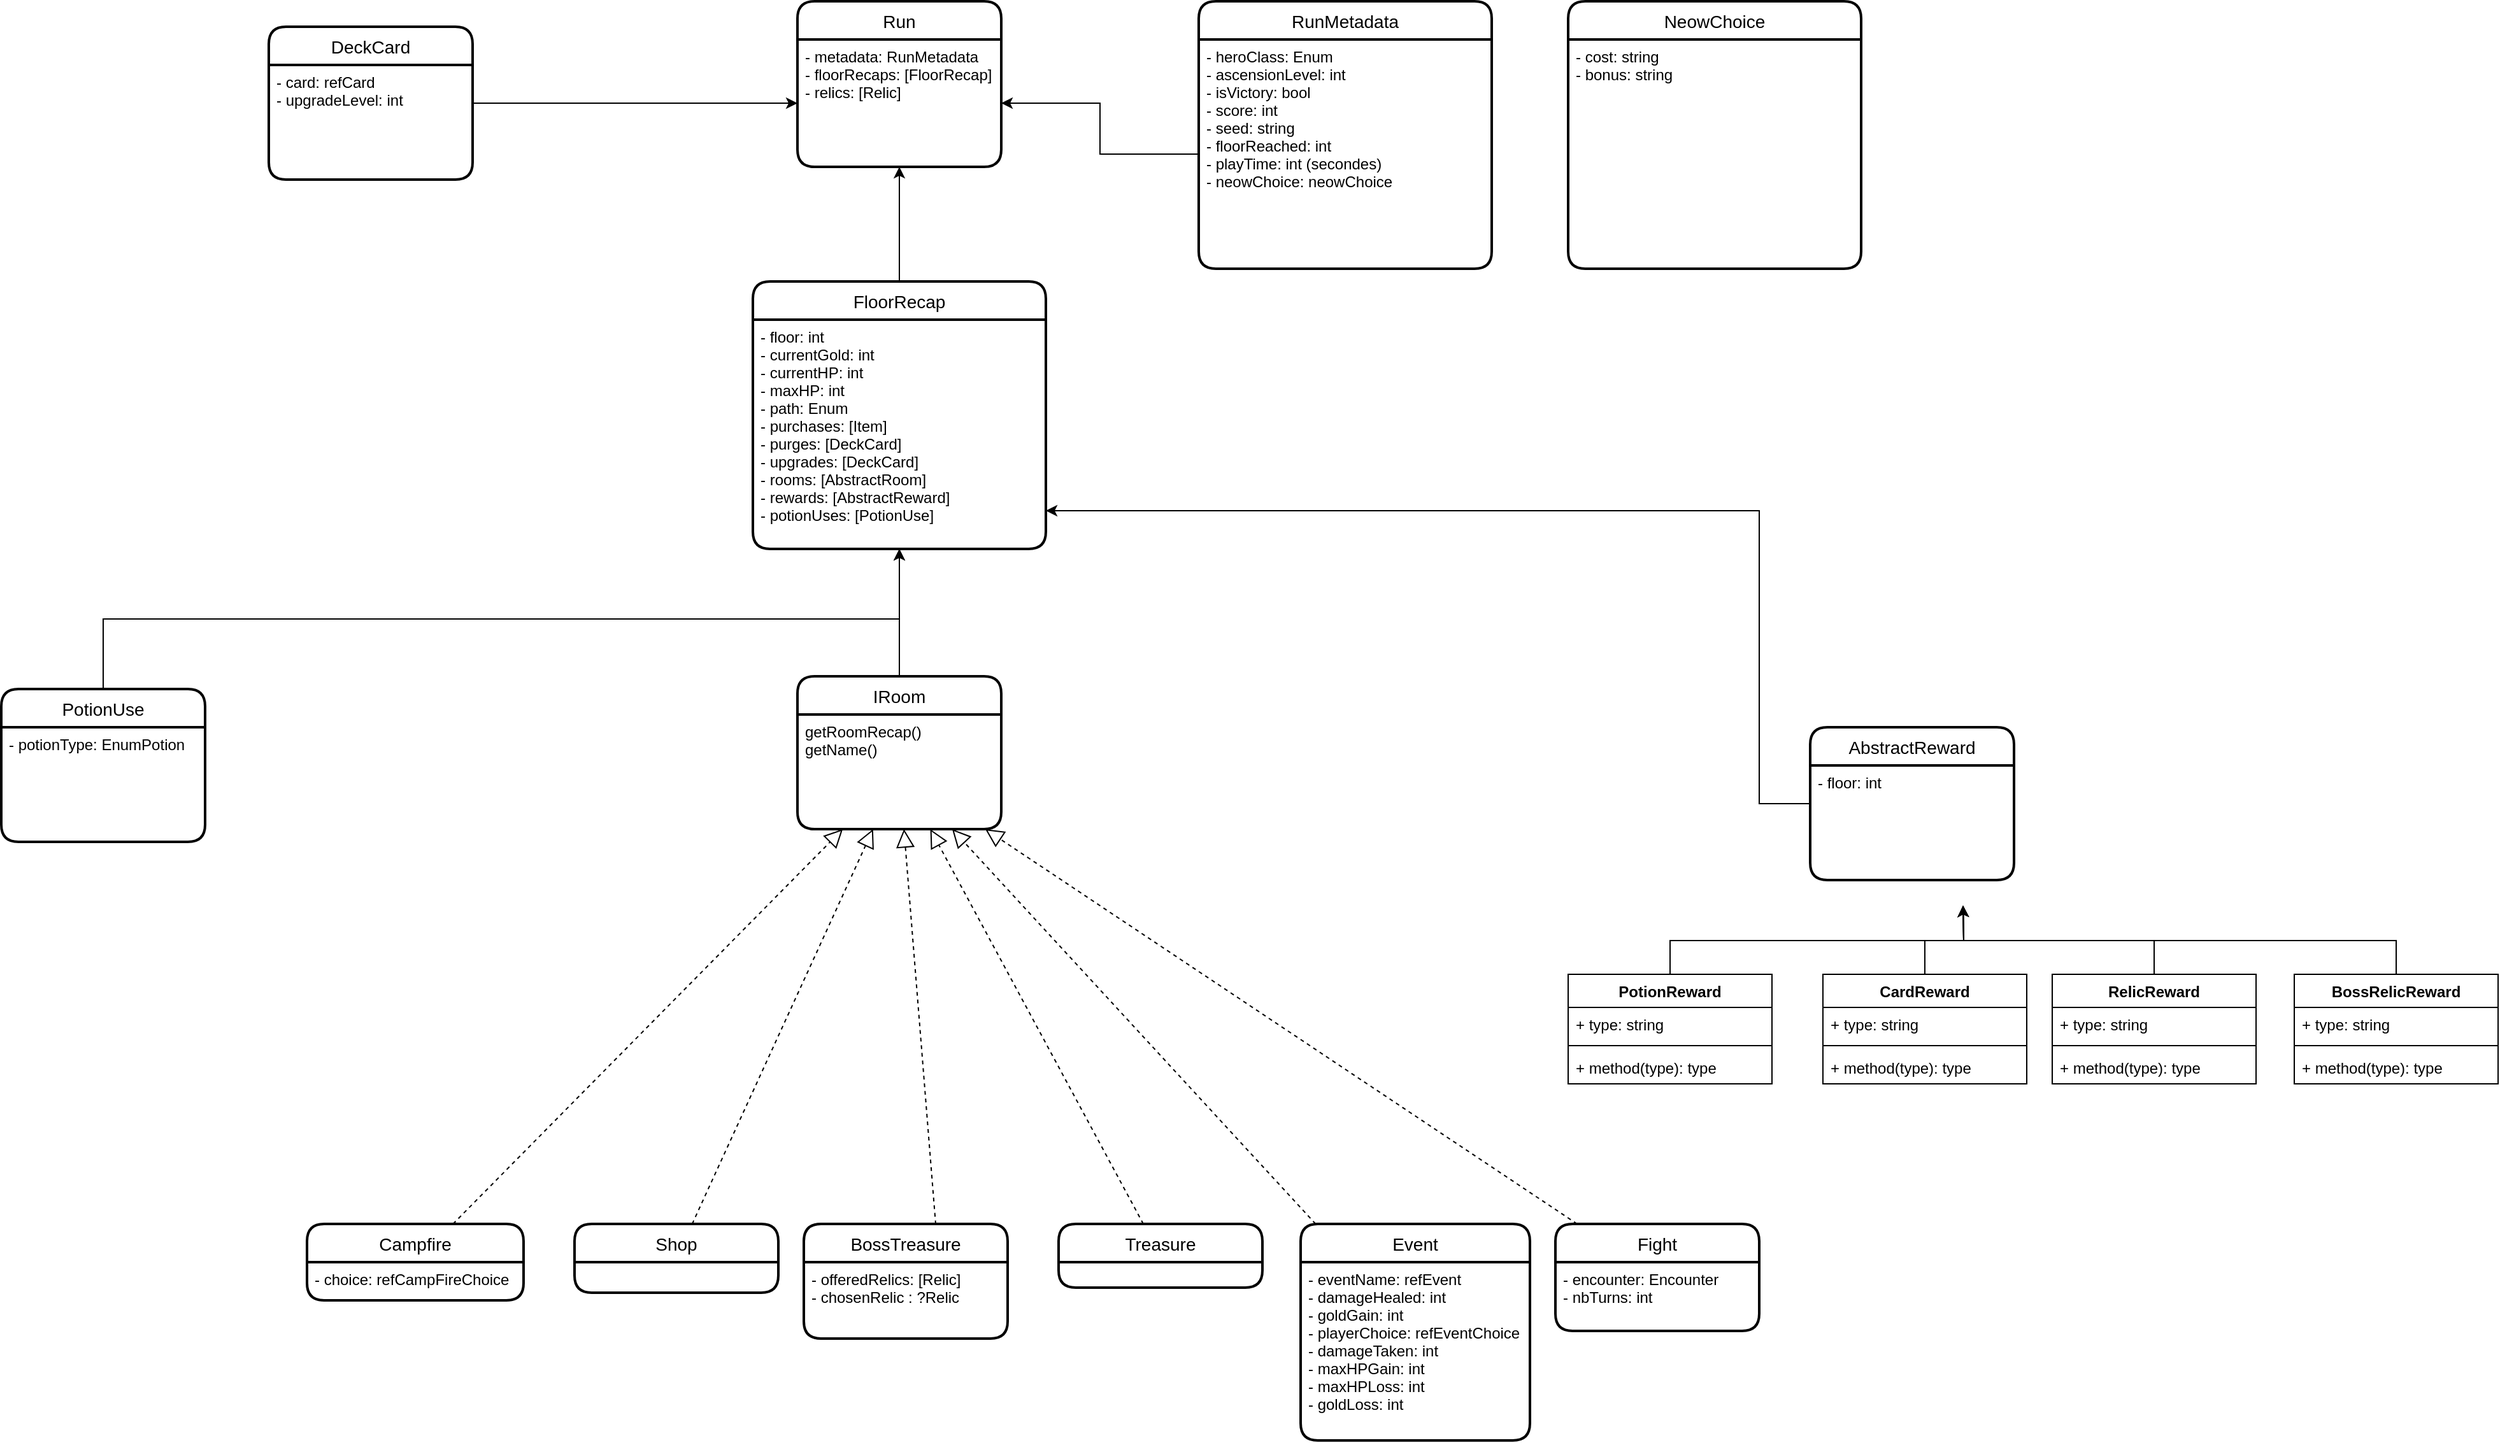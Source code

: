 <mxfile version="20.7.4" type="device" pages="3"><diagram id="__bjtMobuQ8AHCKMtktA" name="entities"><mxGraphModel dx="2450" dy="2092" grid="1" gridSize="10" guides="1" tooltips="1" connect="1" arrows="1" fold="1" page="1" pageScale="1" pageWidth="850" pageHeight="1100" math="0" shadow="0"><root><mxCell id="0"/><mxCell id="1" parent="0"/><mxCell id="xttFW7SoUimQ9JEL-Un5-7" style="edgeStyle=orthogonalEdgeStyle;rounded=0;orthogonalLoop=1;jettySize=auto;html=1;exitX=0.5;exitY=0;exitDx=0;exitDy=0;" parent="1" source="efXyuiiFZjf6mDXqfTLO-13" edge="1"><mxGeometry relative="1" as="geometry"><mxPoint x="1420" y="450" as="targetPoint"/></mxGeometry></mxCell><mxCell id="efXyuiiFZjf6mDXqfTLO-13" value="PotionReward" style="swimlane;fontStyle=1;align=center;verticalAlign=top;childLayout=stackLayout;horizontal=1;startSize=26;horizontalStack=0;resizeParent=1;resizeParentMax=0;resizeLast=0;collapsible=1;marginBottom=0;" parent="1" vertex="1"><mxGeometry x="1110" y="504" width="160" height="86" as="geometry"/></mxCell><mxCell id="efXyuiiFZjf6mDXqfTLO-14" value="+ type: string" style="text;strokeColor=none;fillColor=none;align=left;verticalAlign=top;spacingLeft=4;spacingRight=4;overflow=hidden;rotatable=0;points=[[0,0.5],[1,0.5]];portConstraint=eastwest;" parent="efXyuiiFZjf6mDXqfTLO-13" vertex="1"><mxGeometry y="26" width="160" height="26" as="geometry"/></mxCell><mxCell id="efXyuiiFZjf6mDXqfTLO-15" value="" style="line;strokeWidth=1;fillColor=none;align=left;verticalAlign=middle;spacingTop=-1;spacingLeft=3;spacingRight=3;rotatable=0;labelPosition=right;points=[];portConstraint=eastwest;strokeColor=inherit;" parent="efXyuiiFZjf6mDXqfTLO-13" vertex="1"><mxGeometry y="52" width="160" height="8" as="geometry"/></mxCell><mxCell id="efXyuiiFZjf6mDXqfTLO-16" value="+ method(type): type" style="text;strokeColor=none;fillColor=none;align=left;verticalAlign=top;spacingLeft=4;spacingRight=4;overflow=hidden;rotatable=0;points=[[0,0.5],[1,0.5]];portConstraint=eastwest;" parent="efXyuiiFZjf6mDXqfTLO-13" vertex="1"><mxGeometry y="60" width="160" height="26" as="geometry"/></mxCell><mxCell id="xttFW7SoUimQ9JEL-Un5-8" style="edgeStyle=orthogonalEdgeStyle;rounded=0;orthogonalLoop=1;jettySize=auto;html=1;exitX=0.5;exitY=0;exitDx=0;exitDy=0;" parent="1" source="efXyuiiFZjf6mDXqfTLO-17" edge="1"><mxGeometry relative="1" as="geometry"><mxPoint x="1420" y="450" as="targetPoint"/></mxGeometry></mxCell><mxCell id="efXyuiiFZjf6mDXqfTLO-17" value="CardReward" style="swimlane;fontStyle=1;align=center;verticalAlign=top;childLayout=stackLayout;horizontal=1;startSize=26;horizontalStack=0;resizeParent=1;resizeParentMax=0;resizeLast=0;collapsible=1;marginBottom=0;" parent="1" vertex="1"><mxGeometry x="1310" y="504" width="160" height="86" as="geometry"/></mxCell><mxCell id="efXyuiiFZjf6mDXqfTLO-18" value="+ type: string" style="text;strokeColor=none;fillColor=none;align=left;verticalAlign=top;spacingLeft=4;spacingRight=4;overflow=hidden;rotatable=0;points=[[0,0.5],[1,0.5]];portConstraint=eastwest;" parent="efXyuiiFZjf6mDXqfTLO-17" vertex="1"><mxGeometry y="26" width="160" height="26" as="geometry"/></mxCell><mxCell id="efXyuiiFZjf6mDXqfTLO-19" value="" style="line;strokeWidth=1;fillColor=none;align=left;verticalAlign=middle;spacingTop=-1;spacingLeft=3;spacingRight=3;rotatable=0;labelPosition=right;points=[];portConstraint=eastwest;strokeColor=inherit;" parent="efXyuiiFZjf6mDXqfTLO-17" vertex="1"><mxGeometry y="52" width="160" height="8" as="geometry"/></mxCell><mxCell id="efXyuiiFZjf6mDXqfTLO-20" value="+ method(type): type" style="text;strokeColor=none;fillColor=none;align=left;verticalAlign=top;spacingLeft=4;spacingRight=4;overflow=hidden;rotatable=0;points=[[0,0.5],[1,0.5]];portConstraint=eastwest;" parent="efXyuiiFZjf6mDXqfTLO-17" vertex="1"><mxGeometry y="60" width="160" height="26" as="geometry"/></mxCell><mxCell id="xttFW7SoUimQ9JEL-Un5-9" style="edgeStyle=orthogonalEdgeStyle;rounded=0;orthogonalLoop=1;jettySize=auto;html=1;exitX=0.5;exitY=0;exitDx=0;exitDy=0;" parent="1" source="efXyuiiFZjf6mDXqfTLO-21" edge="1"><mxGeometry relative="1" as="geometry"><mxPoint x="1420" y="450" as="targetPoint"/></mxGeometry></mxCell><mxCell id="efXyuiiFZjf6mDXqfTLO-21" value="RelicReward" style="swimlane;fontStyle=1;align=center;verticalAlign=top;childLayout=stackLayout;horizontal=1;startSize=26;horizontalStack=0;resizeParent=1;resizeParentMax=0;resizeLast=0;collapsible=1;marginBottom=0;" parent="1" vertex="1"><mxGeometry x="1490" y="504" width="160" height="86" as="geometry"/></mxCell><mxCell id="efXyuiiFZjf6mDXqfTLO-22" value="+ type: string" style="text;strokeColor=none;fillColor=none;align=left;verticalAlign=top;spacingLeft=4;spacingRight=4;overflow=hidden;rotatable=0;points=[[0,0.5],[1,0.5]];portConstraint=eastwest;" parent="efXyuiiFZjf6mDXqfTLO-21" vertex="1"><mxGeometry y="26" width="160" height="26" as="geometry"/></mxCell><mxCell id="efXyuiiFZjf6mDXqfTLO-23" value="" style="line;strokeWidth=1;fillColor=none;align=left;verticalAlign=middle;spacingTop=-1;spacingLeft=3;spacingRight=3;rotatable=0;labelPosition=right;points=[];portConstraint=eastwest;strokeColor=inherit;" parent="efXyuiiFZjf6mDXqfTLO-21" vertex="1"><mxGeometry y="52" width="160" height="8" as="geometry"/></mxCell><mxCell id="efXyuiiFZjf6mDXqfTLO-24" value="+ method(type): type" style="text;strokeColor=none;fillColor=none;align=left;verticalAlign=top;spacingLeft=4;spacingRight=4;overflow=hidden;rotatable=0;points=[[0,0.5],[1,0.5]];portConstraint=eastwest;" parent="efXyuiiFZjf6mDXqfTLO-21" vertex="1"><mxGeometry y="60" width="160" height="26" as="geometry"/></mxCell><mxCell id="xttFW7SoUimQ9JEL-Un5-10" style="edgeStyle=orthogonalEdgeStyle;rounded=0;orthogonalLoop=1;jettySize=auto;html=1;exitX=0.5;exitY=0;exitDx=0;exitDy=0;" parent="1" source="efXyuiiFZjf6mDXqfTLO-25" edge="1"><mxGeometry relative="1" as="geometry"><mxPoint x="1420" y="450" as="targetPoint"/></mxGeometry></mxCell><mxCell id="efXyuiiFZjf6mDXqfTLO-25" value="BossRelicReward" style="swimlane;fontStyle=1;align=center;verticalAlign=top;childLayout=stackLayout;horizontal=1;startSize=26;horizontalStack=0;resizeParent=1;resizeParentMax=0;resizeLast=0;collapsible=1;marginBottom=0;" parent="1" vertex="1"><mxGeometry x="1680" y="504" width="160" height="86" as="geometry"/></mxCell><mxCell id="efXyuiiFZjf6mDXqfTLO-26" value="+ type: string" style="text;strokeColor=none;fillColor=none;align=left;verticalAlign=top;spacingLeft=4;spacingRight=4;overflow=hidden;rotatable=0;points=[[0,0.5],[1,0.5]];portConstraint=eastwest;" parent="efXyuiiFZjf6mDXqfTLO-25" vertex="1"><mxGeometry y="26" width="160" height="26" as="geometry"/></mxCell><mxCell id="efXyuiiFZjf6mDXqfTLO-27" value="" style="line;strokeWidth=1;fillColor=none;align=left;verticalAlign=middle;spacingTop=-1;spacingLeft=3;spacingRight=3;rotatable=0;labelPosition=right;points=[];portConstraint=eastwest;strokeColor=inherit;" parent="efXyuiiFZjf6mDXqfTLO-25" vertex="1"><mxGeometry y="52" width="160" height="8" as="geometry"/></mxCell><mxCell id="efXyuiiFZjf6mDXqfTLO-28" value="+ method(type): type" style="text;strokeColor=none;fillColor=none;align=left;verticalAlign=top;spacingLeft=4;spacingRight=4;overflow=hidden;rotatable=0;points=[[0,0.5],[1,0.5]];portConstraint=eastwest;" parent="efXyuiiFZjf6mDXqfTLO-25" vertex="1"><mxGeometry y="60" width="160" height="26" as="geometry"/></mxCell><mxCell id="xttFW7SoUimQ9JEL-Un5-18" value="Run" style="swimlane;childLayout=stackLayout;horizontal=1;startSize=30;horizontalStack=0;rounded=1;fontSize=14;fontStyle=0;strokeWidth=2;resizeParent=0;resizeLast=1;shadow=0;dashed=0;align=center;" parent="1" vertex="1"><mxGeometry x="505" y="-260" width="160" height="130" as="geometry"/></mxCell><mxCell id="xttFW7SoUimQ9JEL-Un5-19" value="- metadata: RunMetadata&#10;- floorRecaps: [FloorRecap]&#10;- relics: [Relic]" style="align=left;strokeColor=none;fillColor=none;spacingLeft=4;fontSize=12;verticalAlign=top;resizable=0;rotatable=0;part=1;" parent="xttFW7SoUimQ9JEL-Un5-18" vertex="1"><mxGeometry y="30" width="160" height="100" as="geometry"/></mxCell><mxCell id="kKe2tscRux23aEhaXwMP-4" style="edgeStyle=orthogonalEdgeStyle;rounded=0;orthogonalLoop=1;jettySize=auto;html=1;" parent="1" source="HCP4y4RJg5TcRMAci0TC-3" target="kKe2tscRux23aEhaXwMP-2" edge="1"><mxGeometry relative="1" as="geometry"><mxPoint x="585" y="290" as="sourcePoint"/></mxGeometry></mxCell><mxCell id="xttFW7SoUimQ9JEL-Un5-28" value="Fight" style="swimlane;childLayout=stackLayout;horizontal=1;startSize=30;horizontalStack=0;rounded=1;fontSize=14;fontStyle=0;strokeWidth=2;resizeParent=0;resizeLast=1;shadow=0;dashed=0;align=center;" parent="1" vertex="1"><mxGeometry x="1100" y="700" width="160" height="84" as="geometry"/></mxCell><mxCell id="xttFW7SoUimQ9JEL-Un5-29" value="- encounter: Encounter&#10;- nbTurns: int" style="align=left;strokeColor=none;fillColor=none;spacingLeft=4;fontSize=12;verticalAlign=top;resizable=0;rotatable=0;part=1;" parent="xttFW7SoUimQ9JEL-Un5-28" vertex="1"><mxGeometry y="30" width="160" height="54" as="geometry"/></mxCell><mxCell id="KuW1IxUz2nxv2-13lNVI-3" value="BossTreasure" style="swimlane;childLayout=stackLayout;horizontal=1;startSize=30;horizontalStack=0;rounded=1;fontSize=14;fontStyle=0;strokeWidth=2;resizeParent=0;resizeLast=1;shadow=0;dashed=0;align=center;" parent="1" vertex="1"><mxGeometry x="510" y="700" width="160" height="90" as="geometry"/></mxCell><mxCell id="KuW1IxUz2nxv2-13lNVI-4" value="- offeredRelics: [Relic]&#10;- chosenRelic : ?Relic" style="align=left;strokeColor=none;fillColor=none;spacingLeft=4;fontSize=12;verticalAlign=top;resizable=0;rotatable=0;part=1;" parent="KuW1IxUz2nxv2-13lNVI-3" vertex="1"><mxGeometry y="30" width="160" height="60" as="geometry"/></mxCell><mxCell id="p4-s3XXNlzBC_nkne51O-3" value="Shop" style="swimlane;childLayout=stackLayout;horizontal=1;startSize=30;horizontalStack=0;rounded=1;fontSize=14;fontStyle=0;strokeWidth=2;resizeParent=0;resizeLast=1;shadow=0;dashed=0;align=center;" parent="1" vertex="1"><mxGeometry x="330" y="700" width="160" height="54" as="geometry"/></mxCell><mxCell id="p4-s3XXNlzBC_nkne51O-8" value="Treasure" style="swimlane;childLayout=stackLayout;horizontal=1;startSize=30;horizontalStack=0;rounded=1;fontSize=14;fontStyle=0;strokeWidth=2;resizeParent=0;resizeLast=1;shadow=0;dashed=0;align=center;" parent="1" vertex="1"><mxGeometry x="710" y="700" width="160" height="50" as="geometry"/></mxCell><mxCell id="p4-s3XXNlzBC_nkne51O-11" value="Event" style="swimlane;childLayout=stackLayout;horizontal=1;startSize=30;horizontalStack=0;rounded=1;fontSize=14;fontStyle=0;strokeWidth=2;resizeParent=0;resizeLast=1;shadow=0;dashed=0;align=center;" parent="1" vertex="1"><mxGeometry x="900" y="700" width="180" height="170" as="geometry"/></mxCell><mxCell id="p4-s3XXNlzBC_nkne51O-12" value="- eventName: refEvent&#10;- damageHealed: int&#10;- goldGain: int&#10;- playerChoice: refEventChoice&#10;- damageTaken: int&#10;- maxHPGain: int&#10;- maxHPLoss: int&#10;- goldLoss: int" style="align=left;strokeColor=none;fillColor=none;spacingLeft=4;fontSize=12;verticalAlign=top;resizable=0;rotatable=0;part=1;" parent="p4-s3XXNlzBC_nkne51O-11" vertex="1"><mxGeometry y="30" width="180" height="140" as="geometry"/></mxCell><mxCell id="p4-s3XXNlzBC_nkne51O-15" style="edgeStyle=orthogonalEdgeStyle;rounded=0;orthogonalLoop=1;jettySize=auto;html=1;" parent="1" source="p4-s3XXNlzBC_nkne51O-13" target="kKe2tscRux23aEhaXwMP-2" edge="1"><mxGeometry relative="1" as="geometry"><Array as="points"><mxPoint x="1260" y="370"/><mxPoint x="1260" y="140"/></Array></mxGeometry></mxCell><mxCell id="p4-s3XXNlzBC_nkne51O-13" value="AbstractReward" style="swimlane;childLayout=stackLayout;horizontal=1;startSize=30;horizontalStack=0;rounded=1;fontSize=14;fontStyle=0;strokeWidth=2;resizeParent=0;resizeLast=1;shadow=0;dashed=0;align=center;" parent="1" vertex="1"><mxGeometry x="1300" y="310" width="160" height="120" as="geometry"/></mxCell><mxCell id="p4-s3XXNlzBC_nkne51O-14" value="- floor: int" style="align=left;strokeColor=none;fillColor=none;spacingLeft=4;fontSize=12;verticalAlign=top;resizable=0;rotatable=0;part=1;" parent="p4-s3XXNlzBC_nkne51O-13" vertex="1"><mxGeometry y="30" width="160" height="90" as="geometry"/></mxCell><mxCell id="Ylfm8XxSoLaUDDj4i5cH-5" style="edgeStyle=orthogonalEdgeStyle;rounded=0;orthogonalLoop=1;jettySize=auto;html=1;entryX=0;entryY=0.5;entryDx=0;entryDy=0;" parent="1" source="Ylfm8XxSoLaUDDj4i5cH-3" target="xttFW7SoUimQ9JEL-Un5-19" edge="1"><mxGeometry relative="1" as="geometry"/></mxCell><mxCell id="Ylfm8XxSoLaUDDj4i5cH-3" value="DeckCard" style="swimlane;childLayout=stackLayout;horizontal=1;startSize=30;horizontalStack=0;rounded=1;fontSize=14;fontStyle=0;strokeWidth=2;resizeParent=0;resizeLast=1;shadow=0;dashed=0;align=center;" parent="1" vertex="1"><mxGeometry x="90" y="-240" width="160" height="120" as="geometry"/></mxCell><mxCell id="Ylfm8XxSoLaUDDj4i5cH-4" value="- card: refCard&#10;- upgradeLevel: int" style="align=left;strokeColor=none;fillColor=none;spacingLeft=4;fontSize=12;verticalAlign=top;resizable=0;rotatable=0;part=1;" parent="Ylfm8XxSoLaUDDj4i5cH-3" vertex="1"><mxGeometry y="30" width="160" height="90" as="geometry"/></mxCell><mxCell id="5c_Pihc_yApweVrvU1Uz-2" value="Campfire" style="swimlane;childLayout=stackLayout;horizontal=1;startSize=30;horizontalStack=0;rounded=1;fontSize=14;fontStyle=0;strokeWidth=2;resizeParent=0;resizeLast=1;shadow=0;dashed=0;align=center;" parent="1" vertex="1"><mxGeometry x="120" y="700" width="170" height="60" as="geometry"/></mxCell><mxCell id="5c_Pihc_yApweVrvU1Uz-3" value="- choice: refCampFireChoice" style="align=left;strokeColor=none;fillColor=none;spacingLeft=4;fontSize=12;verticalAlign=top;resizable=0;rotatable=0;part=1;" parent="5c_Pihc_yApweVrvU1Uz-2" vertex="1"><mxGeometry y="30" width="170" height="30" as="geometry"/></mxCell><mxCell id="kKe2tscRux23aEhaXwMP-3" style="edgeStyle=orthogonalEdgeStyle;rounded=0;orthogonalLoop=1;jettySize=auto;html=1;exitX=0.5;exitY=0;exitDx=0;exitDy=0;" parent="1" source="kKe2tscRux23aEhaXwMP-1" target="xttFW7SoUimQ9JEL-Un5-18" edge="1"><mxGeometry relative="1" as="geometry"/></mxCell><mxCell id="kKe2tscRux23aEhaXwMP-1" value="FloorRecap" style="swimlane;childLayout=stackLayout;horizontal=1;startSize=30;horizontalStack=0;rounded=1;fontSize=14;fontStyle=0;strokeWidth=2;resizeParent=0;resizeLast=1;shadow=0;dashed=0;align=center;" parent="1" vertex="1"><mxGeometry x="470" y="-40" width="230" height="210" as="geometry"/></mxCell><mxCell id="kKe2tscRux23aEhaXwMP-2" value="- floor: int&#10;- currentGold: int&#10;- currentHP: int&#10;- maxHP: int&#10;- path: Enum&#10;- purchases: [Item]&#10;- purges: [DeckCard]&#10;- upgrades: [DeckCard]&#10;- rooms: [AbstractRoom]&#10;- rewards: [AbstractReward]&#10;- potionUses: [PotionUse]" style="align=left;strokeColor=none;fillColor=none;spacingLeft=4;fontSize=12;verticalAlign=top;resizable=0;rotatable=0;part=1;" parent="kKe2tscRux23aEhaXwMP-1" vertex="1"><mxGeometry y="30" width="230" height="180" as="geometry"/></mxCell><mxCell id="7b0A8TiL0tzYv6noufIh-1" value="RunMetadata" style="swimlane;childLayout=stackLayout;horizontal=1;startSize=30;horizontalStack=0;rounded=1;fontSize=14;fontStyle=0;strokeWidth=2;resizeParent=0;resizeLast=1;shadow=0;dashed=0;align=center;" parent="1" vertex="1"><mxGeometry x="820" y="-260" width="230" height="210" as="geometry"/></mxCell><mxCell id="7b0A8TiL0tzYv6noufIh-2" value="- heroClass: Enum&#10;- ascensionLevel: int&#10;- isVictory: bool&#10;- score: int&#10;- seed: string&#10;- floorReached: int&#10;- playTime: int (secondes)&#10;- neowChoice: neowChoice" style="align=left;strokeColor=none;fillColor=none;spacingLeft=4;fontSize=12;verticalAlign=top;resizable=0;rotatable=0;part=1;" parent="7b0A8TiL0tzYv6noufIh-1" vertex="1"><mxGeometry y="30" width="230" height="180" as="geometry"/></mxCell><mxCell id="7b0A8TiL0tzYv6noufIh-3" style="edgeStyle=orthogonalEdgeStyle;rounded=0;orthogonalLoop=1;jettySize=auto;html=1;exitX=0;exitY=0.5;exitDx=0;exitDy=0;" parent="1" source="7b0A8TiL0tzYv6noufIh-2" target="xttFW7SoUimQ9JEL-Un5-19" edge="1"><mxGeometry relative="1" as="geometry"/></mxCell><mxCell id="_qoiexSCk1TqXEXSjQTU-4" style="edgeStyle=orthogonalEdgeStyle;rounded=0;orthogonalLoop=1;jettySize=auto;html=1;exitX=0.5;exitY=0;exitDx=0;exitDy=0;" parent="1" source="mv8RkDn90kr_nVPXS69g-2" target="kKe2tscRux23aEhaXwMP-1" edge="1"><mxGeometry relative="1" as="geometry"/></mxCell><mxCell id="mv8RkDn90kr_nVPXS69g-2" value="PotionUse" style="swimlane;childLayout=stackLayout;horizontal=1;startSize=30;horizontalStack=0;rounded=1;fontSize=14;fontStyle=0;strokeWidth=2;resizeParent=0;resizeLast=1;shadow=0;dashed=0;align=center;" parent="1" vertex="1"><mxGeometry x="-120" y="280" width="160" height="120" as="geometry"/></mxCell><mxCell id="mv8RkDn90kr_nVPXS69g-3" value="- potionType: EnumPotion" style="align=left;strokeColor=none;fillColor=none;spacingLeft=4;fontSize=12;verticalAlign=top;resizable=0;rotatable=0;part=1;" parent="mv8RkDn90kr_nVPXS69g-2" vertex="1"><mxGeometry y="30" width="160" height="90" as="geometry"/></mxCell><mxCell id="_qoiexSCk1TqXEXSjQTU-2" value="NeowChoice" style="swimlane;childLayout=stackLayout;horizontal=1;startSize=30;horizontalStack=0;rounded=1;fontSize=14;fontStyle=0;strokeWidth=2;resizeParent=0;resizeLast=1;shadow=0;dashed=0;align=center;" parent="1" vertex="1"><mxGeometry x="1110" y="-260" width="230" height="210" as="geometry"/></mxCell><mxCell id="_qoiexSCk1TqXEXSjQTU-3" value="- cost: string&#10;- bonus: string" style="align=left;strokeColor=none;fillColor=none;spacingLeft=4;fontSize=12;verticalAlign=top;resizable=0;rotatable=0;part=1;" parent="_qoiexSCk1TqXEXSjQTU-2" vertex="1"><mxGeometry y="30" width="230" height="180" as="geometry"/></mxCell><mxCell id="HCP4y4RJg5TcRMAci0TC-3" value="IRoom" style="swimlane;childLayout=stackLayout;horizontal=1;startSize=30;horizontalStack=0;rounded=1;fontSize=14;fontStyle=0;strokeWidth=2;resizeParent=0;resizeLast=1;shadow=0;dashed=0;align=center;" vertex="1" parent="1"><mxGeometry x="505" y="270" width="160" height="120" as="geometry"/></mxCell><mxCell id="HCP4y4RJg5TcRMAci0TC-4" value="getRoomRecap()&#10;getName()" style="align=left;strokeColor=none;fillColor=none;spacingLeft=4;fontSize=12;verticalAlign=top;resizable=0;rotatable=0;part=1;" vertex="1" parent="HCP4y4RJg5TcRMAci0TC-3"><mxGeometry y="30" width="160" height="90" as="geometry"/></mxCell><mxCell id="HCP4y4RJg5TcRMAci0TC-6" value="" style="endArrow=block;dashed=1;endFill=0;endSize=12;html=1;rounded=0;" edge="1" parent="1" source="5c_Pihc_yApweVrvU1Uz-2" target="HCP4y4RJg5TcRMAci0TC-4"><mxGeometry width="160" relative="1" as="geometry"><mxPoint x="560" y="380" as="sourcePoint"/><mxPoint x="720" y="380" as="targetPoint"/></mxGeometry></mxCell><mxCell id="HCP4y4RJg5TcRMAci0TC-7" value="" style="endArrow=block;dashed=1;endFill=0;endSize=12;html=1;rounded=0;" edge="1" parent="1" source="p4-s3XXNlzBC_nkne51O-3" target="HCP4y4RJg5TcRMAci0TC-4"><mxGeometry width="160" relative="1" as="geometry"><mxPoint x="-42.595" y="710" as="sourcePoint"/><mxPoint x="516.392" y="390" as="targetPoint"/></mxGeometry></mxCell><mxCell id="HCP4y4RJg5TcRMAci0TC-8" value="" style="endArrow=block;dashed=1;endFill=0;endSize=12;html=1;rounded=0;exitX=0.647;exitY=0.003;exitDx=0;exitDy=0;exitPerimeter=0;" edge="1" parent="1" source="KuW1IxUz2nxv2-13lNVI-3" target="HCP4y4RJg5TcRMAci0TC-4"><mxGeometry width="160" relative="1" as="geometry"><mxPoint x="171.662" y="706.0" as="sourcePoint"/><mxPoint x="542.229" y="390" as="targetPoint"/></mxGeometry></mxCell><mxCell id="HCP4y4RJg5TcRMAci0TC-9" value="" style="endArrow=block;dashed=1;endFill=0;endSize=12;html=1;rounded=0;" edge="1" parent="1" source="p4-s3XXNlzBC_nkne51O-8" target="HCP4y4RJg5TcRMAci0TC-4"><mxGeometry width="160" relative="1" as="geometry"><mxPoint x="503.52" y="706.27" as="sourcePoint"/><mxPoint x="583.605" y="390" as="targetPoint"/></mxGeometry></mxCell><mxCell id="HCP4y4RJg5TcRMAci0TC-10" value="" style="endArrow=block;dashed=1;endFill=0;endSize=12;html=1;rounded=0;" edge="1" parent="1" source="p4-s3XXNlzBC_nkne51O-11" target="HCP4y4RJg5TcRMAci0TC-4"><mxGeometry width="160" relative="1" as="geometry"><mxPoint x="786.859" y="710" as="sourcePoint"/><mxPoint x="618.654" y="390" as="targetPoint"/></mxGeometry></mxCell><mxCell id="HCP4y4RJg5TcRMAci0TC-11" value="" style="endArrow=block;dashed=1;endFill=0;endSize=12;html=1;rounded=0;" edge="1" parent="1" source="xttFW7SoUimQ9JEL-Un5-28" target="HCP4y4RJg5TcRMAci0TC-4"><mxGeometry width="160" relative="1" as="geometry"><mxPoint x="972.167" y="710" as="sourcePoint"/><mxPoint x="641.5" y="390" as="targetPoint"/></mxGeometry></mxCell></root></mxGraphModel></diagram><diagram id="QLfHClA8jTwEr3TQm0oh" name="referentiels"><mxGraphModel dx="1360" dy="1943" grid="1" gridSize="10" guides="1" tooltips="1" connect="1" arrows="1" fold="1" page="1" pageScale="1" pageWidth="850" pageHeight="1100" math="0" shadow="0"><root><mxCell id="0"/><mxCell id="1" parent="0"/><mxCell id="jTBQ9KQ7SUlOizYW02W--1" value="RefEvent" style="swimlane;fontStyle=1;align=center;verticalAlign=top;childLayout=stackLayout;horizontal=1;startSize=26;horizontalStack=0;resizeParent=1;resizeParentMax=0;resizeLast=0;collapsible=1;marginBottom=0;" parent="1" vertex="1"><mxGeometry x="140" y="230" width="160" height="86" as="geometry"/></mxCell><mxCell id="jTBQ9KQ7SUlOizYW02W--20" value="+ code : string" style="text;strokeColor=none;fillColor=none;align=left;verticalAlign=top;spacingLeft=4;spacingRight=4;overflow=hidden;rotatable=0;points=[[0,0.5],[1,0.5]];portConstraint=eastwest;" parent="jTBQ9KQ7SUlOizYW02W--1" vertex="1"><mxGeometry y="26" width="160" height="26" as="geometry"/></mxCell><mxCell id="jTBQ9KQ7SUlOizYW02W--21" value="+ label : string" style="text;strokeColor=none;fillColor=none;align=left;verticalAlign=top;spacingLeft=4;spacingRight=4;overflow=hidden;rotatable=0;points=[[0,0.5],[1,0.5]];portConstraint=eastwest;" parent="jTBQ9KQ7SUlOizYW02W--1" vertex="1"><mxGeometry y="52" width="160" height="26" as="geometry"/></mxCell><mxCell id="jTBQ9KQ7SUlOizYW02W--3" value="" style="line;strokeWidth=1;fillColor=none;align=left;verticalAlign=middle;spacingTop=-1;spacingLeft=3;spacingRight=3;rotatable=0;labelPosition=right;points=[];portConstraint=eastwest;strokeColor=inherit;" parent="jTBQ9KQ7SUlOizYW02W--1" vertex="1"><mxGeometry y="78" width="160" height="8" as="geometry"/></mxCell><mxCell id="jTBQ9KQ7SUlOizYW02W--28" style="edgeStyle=orthogonalEdgeStyle;rounded=0;orthogonalLoop=1;jettySize=auto;html=1;exitX=0.5;exitY=0;exitDx=0;exitDy=0;" parent="1" source="jTBQ9KQ7SUlOizYW02W--22" target="jTBQ9KQ7SUlOizYW02W--1" edge="1"><mxGeometry relative="1" as="geometry"/></mxCell><mxCell id="jTBQ9KQ7SUlOizYW02W--22" value="RefEventChoice" style="swimlane;fontStyle=1;align=center;verticalAlign=top;childLayout=stackLayout;horizontal=1;startSize=26;horizontalStack=0;resizeParent=1;resizeParentMax=0;resizeLast=0;collapsible=1;marginBottom=0;" parent="1" vertex="1"><mxGeometry x="140" y="450" width="160" height="112" as="geometry"/></mxCell><mxCell id="jTBQ9KQ7SUlOizYW02W--27" value="+ event : Event" style="text;strokeColor=none;fillColor=none;align=left;verticalAlign=top;spacingLeft=4;spacingRight=4;overflow=hidden;rotatable=0;points=[[0,0.5],[1,0.5]];portConstraint=eastwest;" parent="jTBQ9KQ7SUlOizYW02W--22" vertex="1"><mxGeometry y="26" width="160" height="26" as="geometry"/></mxCell><mxCell id="jTBQ9KQ7SUlOizYW02W--23" value="+ code : string" style="text;strokeColor=none;fillColor=none;align=left;verticalAlign=top;spacingLeft=4;spacingRight=4;overflow=hidden;rotatable=0;points=[[0,0.5],[1,0.5]];portConstraint=eastwest;" parent="jTBQ9KQ7SUlOizYW02W--22" vertex="1"><mxGeometry y="52" width="160" height="26" as="geometry"/></mxCell><mxCell id="jTBQ9KQ7SUlOizYW02W--24" value="+ label : string" style="text;strokeColor=none;fillColor=none;align=left;verticalAlign=top;spacingLeft=4;spacingRight=4;overflow=hidden;rotatable=0;points=[[0,0.5],[1,0.5]];portConstraint=eastwest;" parent="jTBQ9KQ7SUlOizYW02W--22" vertex="1"><mxGeometry y="78" width="160" height="26" as="geometry"/></mxCell><mxCell id="jTBQ9KQ7SUlOizYW02W--25" value="" style="line;strokeWidth=1;fillColor=none;align=left;verticalAlign=middle;spacingTop=-1;spacingLeft=3;spacingRight=3;rotatable=0;labelPosition=right;points=[];portConstraint=eastwest;strokeColor=inherit;" parent="jTBQ9KQ7SUlOizYW02W--22" vertex="1"><mxGeometry y="104" width="160" height="8" as="geometry"/></mxCell><mxCell id="2v5MdumniI1WgPi8ZOXu-6" style="edgeStyle=orthogonalEdgeStyle;rounded=0;orthogonalLoop=1;jettySize=auto;html=1;" parent="1" source="jTBQ9KQ7SUlOizYW02W--29" target="2v5MdumniI1WgPi8ZOXu-1" edge="1"><mxGeometry relative="1" as="geometry"/></mxCell><mxCell id="jTBQ9KQ7SUlOizYW02W--29" value="RefMonster" style="swimlane;fontStyle=1;align=center;verticalAlign=top;childLayout=stackLayout;horizontal=1;startSize=26;horizontalStack=0;resizeParent=1;resizeParentMax=0;resizeLast=0;collapsible=1;marginBottom=0;" parent="1" vertex="1"><mxGeometry x="630" y="420" width="160" height="86" as="geometry"/></mxCell><mxCell id="jTBQ9KQ7SUlOizYW02W--30" value="+ code : string" style="text;strokeColor=none;fillColor=none;align=left;verticalAlign=top;spacingLeft=4;spacingRight=4;overflow=hidden;rotatable=0;points=[[0,0.5],[1,0.5]];portConstraint=eastwest;" parent="jTBQ9KQ7SUlOizYW02W--29" vertex="1"><mxGeometry y="26" width="160" height="26" as="geometry"/></mxCell><mxCell id="jTBQ9KQ7SUlOizYW02W--31" value="+ label : string" style="text;strokeColor=none;fillColor=none;align=left;verticalAlign=top;spacingLeft=4;spacingRight=4;overflow=hidden;rotatable=0;points=[[0,0.5],[1,0.5]];portConstraint=eastwest;" parent="jTBQ9KQ7SUlOizYW02W--29" vertex="1"><mxGeometry y="52" width="160" height="26" as="geometry"/></mxCell><mxCell id="jTBQ9KQ7SUlOizYW02W--35" value="" style="line;strokeWidth=1;fillColor=none;align=left;verticalAlign=middle;spacingTop=-1;spacingLeft=3;spacingRight=3;rotatable=0;labelPosition=right;points=[];portConstraint=eastwest;strokeColor=inherit;" parent="jTBQ9KQ7SUlOizYW02W--29" vertex="1"><mxGeometry y="78" width="160" height="8" as="geometry"/></mxCell><mxCell id="2v5MdumniI1WgPi8ZOXu-1" value="RefEncounter" style="swimlane;fontStyle=1;align=center;verticalAlign=top;childLayout=stackLayout;horizontal=1;startSize=26;horizontalStack=0;resizeParent=1;resizeParentMax=0;resizeLast=0;collapsible=1;marginBottom=0;" parent="1" vertex="1"><mxGeometry x="630" y="217" width="160" height="138" as="geometry"/></mxCell><mxCell id="2v5MdumniI1WgPi8ZOXu-2" value="+ code : string" style="text;strokeColor=none;fillColor=none;align=left;verticalAlign=top;spacingLeft=4;spacingRight=4;overflow=hidden;rotatable=0;points=[[0,0.5],[1,0.5]];portConstraint=eastwest;" parent="2v5MdumniI1WgPi8ZOXu-1" vertex="1"><mxGeometry y="26" width="160" height="26" as="geometry"/></mxCell><mxCell id="2v5MdumniI1WgPi8ZOXu-3" value="+ label : string" style="text;strokeColor=none;fillColor=none;align=left;verticalAlign=top;spacingLeft=4;spacingRight=4;overflow=hidden;rotatable=0;points=[[0,0.5],[1,0.5]];portConstraint=eastwest;" parent="2v5MdumniI1WgPi8ZOXu-1" vertex="1"><mxGeometry y="52" width="160" height="26" as="geometry"/></mxCell><mxCell id="-eqUlo6NhmUrdjCwzxNM-2" value="+ type : string (normal/elite/boss)" style="text;strokeColor=none;fillColor=none;align=left;verticalAlign=top;spacingLeft=4;spacingRight=4;overflow=hidden;rotatable=0;points=[[0,0.5],[1,0.5]];portConstraint=eastwest;" vertex="1" parent="2v5MdumniI1WgPi8ZOXu-1"><mxGeometry y="78" width="160" height="26" as="geometry"/></mxCell><mxCell id="2v5MdumniI1WgPi8ZOXu-4" value="+ monsters : [monster]" style="text;strokeColor=none;fillColor=none;align=left;verticalAlign=top;spacingLeft=4;spacingRight=4;overflow=hidden;rotatable=0;points=[[0,0.5],[1,0.5]];portConstraint=eastwest;" parent="2v5MdumniI1WgPi8ZOXu-1" vertex="1"><mxGeometry y="104" width="160" height="26" as="geometry"/></mxCell><mxCell id="2v5MdumniI1WgPi8ZOXu-5" value="" style="line;strokeWidth=1;fillColor=none;align=left;verticalAlign=middle;spacingTop=-1;spacingLeft=3;spacingRight=3;rotatable=0;labelPosition=right;points=[];portConstraint=eastwest;strokeColor=inherit;" parent="2v5MdumniI1WgPi8ZOXu-1" vertex="1"><mxGeometry y="130" width="160" height="8" as="geometry"/></mxCell><mxCell id="SBcxOo6MJHOFQoUvKMkm-1" value="RefItem" style="swimlane;childLayout=stackLayout;horizontal=1;startSize=30;horizontalStack=0;rounded=1;fontSize=14;fontStyle=0;strokeWidth=2;resizeParent=0;resizeLast=1;shadow=0;dashed=0;align=center;" parent="1" vertex="1"><mxGeometry x="425" y="-210" width="160" height="130" as="geometry"/></mxCell><mxCell id="SBcxOo6MJHOFQoUvKMkm-2" value="- code: string&#10;- label: string&#10;- rarity: Enum&#10;- desciption: string&#10;- color: Enum" style="align=left;strokeColor=none;fillColor=none;spacingLeft=4;fontSize=12;verticalAlign=top;resizable=0;rotatable=0;part=1;" parent="SBcxOo6MJHOFQoUvKMkm-1" vertex="1"><mxGeometry y="30" width="160" height="100" as="geometry"/></mxCell><mxCell id="SBcxOo6MJHOFQoUvKMkm-3" value="Potion" style="swimlane;childLayout=stackLayout;horizontal=1;startSize=30;horizontalStack=0;rounded=1;fontSize=14;fontStyle=0;strokeWidth=2;resizeParent=0;resizeLast=1;shadow=0;dashed=0;align=center;" parent="1" vertex="1"><mxGeometry x="170" y="-10" width="160" height="60" as="geometry"/></mxCell><mxCell id="SBcxOo6MJHOFQoUvKMkm-6" value="Relic" style="swimlane;childLayout=stackLayout;horizontal=1;startSize=30;horizontalStack=0;rounded=1;fontSize=14;fontStyle=0;strokeWidth=2;resizeParent=0;resizeLast=1;shadow=0;dashed=0;align=center;" parent="1" vertex="1"><mxGeometry x="380" y="-10" width="160" height="60" as="geometry"/></mxCell><mxCell id="SBcxOo6MJHOFQoUvKMkm-9" value="Card" style="swimlane;childLayout=stackLayout;horizontal=1;startSize=30;horizontalStack=0;rounded=1;fontSize=14;fontStyle=0;strokeWidth=2;resizeParent=0;resizeLast=1;shadow=0;dashed=0;align=center;" parent="1" vertex="1"><mxGeometry x="600" y="-10" width="160" height="70" as="geometry"/></mxCell><mxCell id="SBcxOo6MJHOFQoUvKMkm-10" value="- type: EnumCardType" style="align=left;strokeColor=none;fillColor=none;spacingLeft=4;fontSize=12;verticalAlign=top;resizable=0;rotatable=0;part=1;" parent="SBcxOo6MJHOFQoUvKMkm-9" vertex="1"><mxGeometry y="30" width="160" height="40" as="geometry"/></mxCell></root></mxGraphModel></diagram><diagram id="kQZd03pnwcFl7Ojog5Sj" name="Business"><mxGraphModel dx="1600" dy="843" grid="1" gridSize="10" guides="1" tooltips="1" connect="1" arrows="1" fold="1" page="1" pageScale="1" pageWidth="850" pageHeight="1100" math="0" shadow="0"><root><mxCell id="0"/><mxCell id="1" parent="0"/><mxCell id="R901qItjcQY2HIjXvopk-5" value="&lt;p style=&quot;margin:0px;margin-top:4px;text-align:center;&quot;&gt;&lt;b&gt;Parser&lt;/b&gt;&lt;/p&gt;&lt;hr size=&quot;1&quot;&gt;&lt;p style=&quot;margin:0px;margin-left:4px;&quot;&gt;+ filePath: string&lt;/p&gt;&lt;p style=&quot;margin:0px;margin-left:4px;&quot;&gt;+ jsonSave: json&lt;/p&gt;&lt;hr size=&quot;1&quot;&gt;&lt;p style=&quot;margin:0px;margin-left:4px;&quot;&gt;+ loadJson(): json&lt;/p&gt;&lt;p style=&quot;margin:0px;margin-left:4px;&quot;&gt;+ createRun(): Run&lt;/p&gt;&lt;p style=&quot;margin:0px;margin-left:4px;&quot;&gt;&lt;span style=&quot;white-space: pre;&quot;&gt;&#9;&lt;/span&gt;- loadMetadata()&lt;br&gt;&lt;/p&gt;&lt;p style=&quot;margin:0px;margin-left:4px;&quot;&gt;&lt;span style=&quot;white-space: pre;&quot;&gt;&#9;&lt;/span&gt;- initFloorRecaps()&lt;br&gt;&lt;/p&gt;&lt;p style=&quot;margin:0px;margin-left:4px;&quot;&gt;&lt;span style=&quot;white-space: pre;&quot;&gt;&#9;&lt;/span&gt;- parseJson()&lt;br&gt;&lt;/p&gt;" style="verticalAlign=top;align=left;overflow=fill;fontSize=12;fontFamily=Helvetica;html=1;" parent="1" vertex="1"><mxGeometry x="20" y="230" width="160" height="160" as="geometry"/></mxCell><mxCell id="f9S3SyFIxL1TOMOzIbBe-1" value="&lt;p style=&quot;margin:0px;margin-top:4px;text-align:center;&quot;&gt;&lt;b&gt;RunApi&lt;/b&gt;&lt;/p&gt;&lt;hr size=&quot;1&quot;&gt;&lt;p style=&quot;margin:0px;margin-left:4px;&quot;&gt;+ filePath: string&lt;/p&gt;&lt;p style=&quot;margin:0px;margin-left:4px;&quot;&gt;+ jsonSave: json&lt;/p&gt;&lt;hr size=&quot;1&quot;&gt;&lt;p style=&quot;margin:0px;margin-left:4px;&quot;&gt;+ loadJson(): json&lt;/p&gt;&lt;p style=&quot;margin:0px;margin-left:4px;&quot;&gt;+ getRecapByFloor(int): FloorRecap&lt;/p&gt;&lt;p style=&quot;margin:0px;margin-left:4px;&quot;&gt;+ getRelicList(): [Relic]&lt;/p&gt;&lt;p style=&quot;margin:0px;margin-left:4px;&quot;&gt;+ getDeck(): [DeckCard]&lt;/p&gt;&lt;p style=&quot;margin:0px;margin-left:4px;&quot;&gt;+ getRunMetaData: [RunMetada]&lt;/p&gt;" style="verticalAlign=top;align=left;overflow=fill;fontSize=12;fontFamily=Helvetica;html=1;" parent="1" vertex="1"><mxGeometry x="380" y="240" width="220" height="160" as="geometry"/></mxCell></root></mxGraphModel></diagram></mxfile>